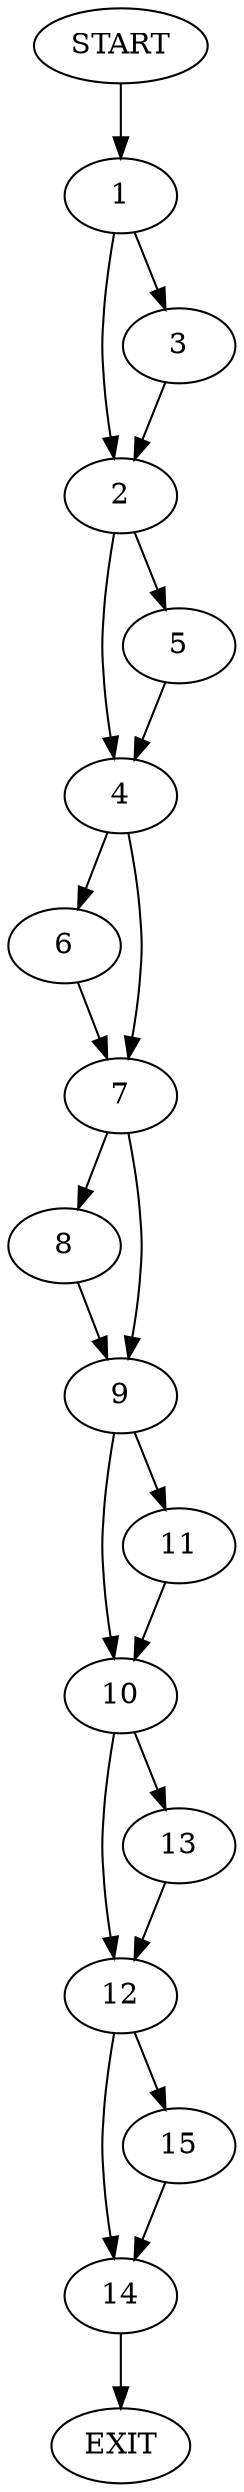 digraph {
0 [label="START"]
16 [label="EXIT"]
0 -> 1
1 -> 2
1 -> 3
2 -> 4
2 -> 5
3 -> 2
4 -> 6
4 -> 7
5 -> 4
7 -> 8
7 -> 9
6 -> 7
8 -> 9
9 -> 10
9 -> 11
10 -> 12
10 -> 13
11 -> 10
13 -> 12
12 -> 14
12 -> 15
14 -> 16
15 -> 14
}

